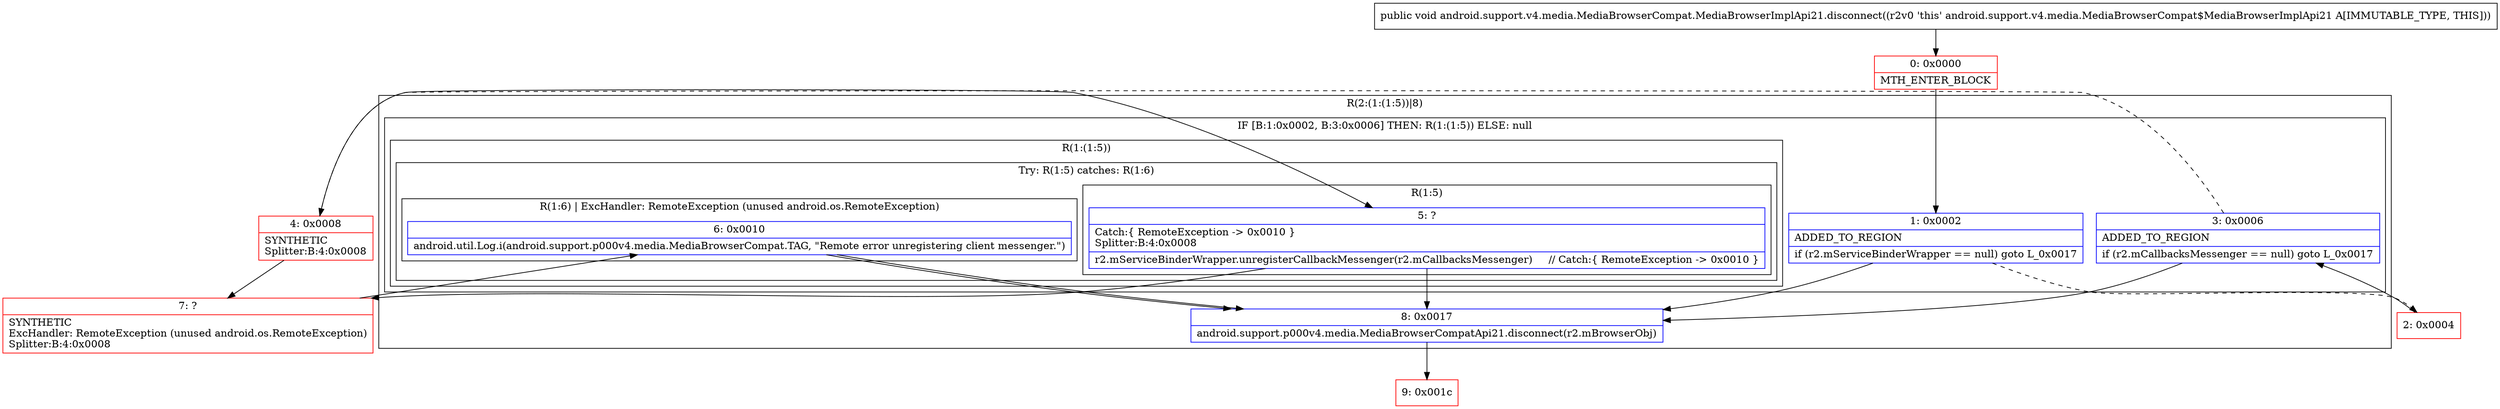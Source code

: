 digraph "CFG forandroid.support.v4.media.MediaBrowserCompat.MediaBrowserImplApi21.disconnect()V" {
subgraph cluster_Region_308224368 {
label = "R(2:(1:(1:5))|8)";
node [shape=record,color=blue];
subgraph cluster_IfRegion_1434836846 {
label = "IF [B:1:0x0002, B:3:0x0006] THEN: R(1:(1:5)) ELSE: null";
node [shape=record,color=blue];
Node_1 [shape=record,label="{1\:\ 0x0002|ADDED_TO_REGION\l|if (r2.mServiceBinderWrapper == null) goto L_0x0017\l}"];
Node_3 [shape=record,label="{3\:\ 0x0006|ADDED_TO_REGION\l|if (r2.mCallbacksMessenger == null) goto L_0x0017\l}"];
subgraph cluster_Region_1065203942 {
label = "R(1:(1:5))";
node [shape=record,color=blue];
subgraph cluster_TryCatchRegion_1789522542 {
label = "Try: R(1:5) catches: R(1:6)";
node [shape=record,color=blue];
subgraph cluster_Region_18221802 {
label = "R(1:5)";
node [shape=record,color=blue];
Node_5 [shape=record,label="{5\:\ ?|Catch:\{ RemoteException \-\> 0x0010 \}\lSplitter:B:4:0x0008\l|r2.mServiceBinderWrapper.unregisterCallbackMessenger(r2.mCallbacksMessenger)     \/\/ Catch:\{ RemoteException \-\> 0x0010 \}\l}"];
}
subgraph cluster_Region_2048117513 {
label = "R(1:6) | ExcHandler: RemoteException (unused android.os.RemoteException)\l";
node [shape=record,color=blue];
Node_6 [shape=record,label="{6\:\ 0x0010|android.util.Log.i(android.support.p000v4.media.MediaBrowserCompat.TAG, \"Remote error unregistering client messenger.\")\l}"];
}
}
}
}
Node_8 [shape=record,label="{8\:\ 0x0017|android.support.p000v4.media.MediaBrowserCompatApi21.disconnect(r2.mBrowserObj)\l}"];
}
subgraph cluster_Region_2048117513 {
label = "R(1:6) | ExcHandler: RemoteException (unused android.os.RemoteException)\l";
node [shape=record,color=blue];
Node_6 [shape=record,label="{6\:\ 0x0010|android.util.Log.i(android.support.p000v4.media.MediaBrowserCompat.TAG, \"Remote error unregistering client messenger.\")\l}"];
}
Node_0 [shape=record,color=red,label="{0\:\ 0x0000|MTH_ENTER_BLOCK\l}"];
Node_2 [shape=record,color=red,label="{2\:\ 0x0004}"];
Node_4 [shape=record,color=red,label="{4\:\ 0x0008|SYNTHETIC\lSplitter:B:4:0x0008\l}"];
Node_7 [shape=record,color=red,label="{7\:\ ?|SYNTHETIC\lExcHandler: RemoteException (unused android.os.RemoteException)\lSplitter:B:4:0x0008\l}"];
Node_9 [shape=record,color=red,label="{9\:\ 0x001c}"];
MethodNode[shape=record,label="{public void android.support.v4.media.MediaBrowserCompat.MediaBrowserImplApi21.disconnect((r2v0 'this' android.support.v4.media.MediaBrowserCompat$MediaBrowserImplApi21 A[IMMUTABLE_TYPE, THIS])) }"];
MethodNode -> Node_0;
Node_1 -> Node_2[style=dashed];
Node_1 -> Node_8;
Node_3 -> Node_4[style=dashed];
Node_3 -> Node_8;
Node_5 -> Node_7;
Node_5 -> Node_8;
Node_6 -> Node_8;
Node_8 -> Node_9;
Node_6 -> Node_8;
Node_0 -> Node_1;
Node_2 -> Node_3;
Node_4 -> Node_5;
Node_4 -> Node_7;
Node_7 -> Node_6;
}

